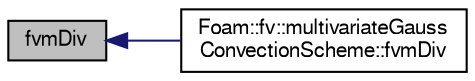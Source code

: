 digraph "fvmDiv"
{
  bgcolor="transparent";
  edge [fontname="FreeSans",fontsize="10",labelfontname="FreeSans",labelfontsize="10"];
  node [fontname="FreeSans",fontsize="10",shape=record];
  rankdir="LR";
  Node1 [label="fvmDiv",height=0.2,width=0.4,color="black", fillcolor="grey75", style="filled" fontcolor="black"];
  Node1 -> Node2 [dir="back",color="midnightblue",fontsize="10",style="solid",fontname="FreeSans"];
  Node2 [label="Foam::fv::multivariateGauss\lConvectionScheme::fvmDiv",height=0.2,width=0.4,color="black",URL="$a01515.html#ae806c1ba4e4764f7f5b7f5beb710b6f8"];
}
